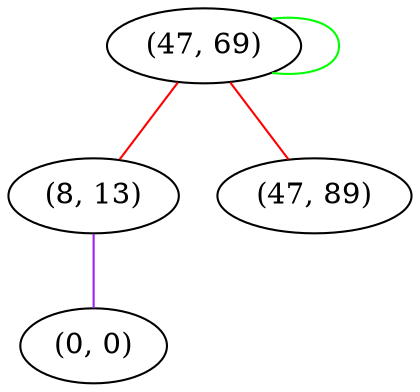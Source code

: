 graph "" {
"(47, 69)";
"(8, 13)";
"(0, 0)";
"(47, 89)";
"(47, 69)" -- "(47, 69)"  [color=green, key=0, weight=2];
"(47, 69)" -- "(8, 13)"  [color=red, key=0, weight=1];
"(47, 69)" -- "(47, 89)"  [color=red, key=0, weight=1];
"(8, 13)" -- "(0, 0)"  [color=purple, key=0, weight=4];
}

